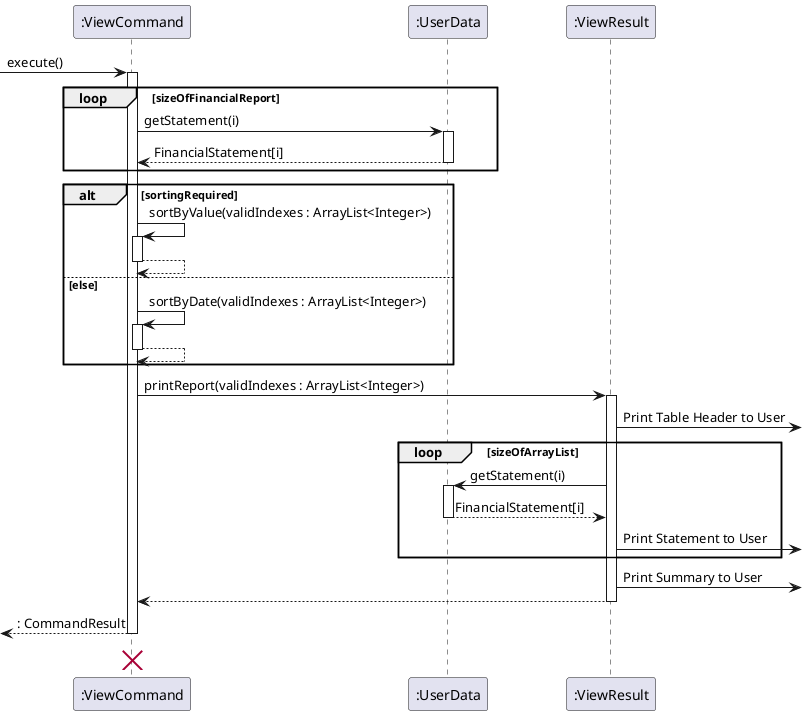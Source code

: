 @startuml
participant ":ViewCommand" as ViewCommand
participant ":UserData" as UserData
participant ":ViewResult" as ViewResult

[-> ViewCommand : execute()
activate ViewCommand

loop sizeOfFinancialReport
    ViewCommand -> UserData : getStatement(i)
    activate UserData
    UserData --> ViewCommand: FinancialStatement[i]
    deactivate UserData
    end

    alt sortingRequired
        ViewCommand -> ViewCommand : sortByValue(validIndexes : ArrayList<Integer>)
        activate ViewCommand
        ViewCommand --> ViewCommand
        deactivate ViewCommand
    else else
        ViewCommand -> ViewCommand : sortByDate(validIndexes : ArrayList<Integer>)
        activate ViewCommand
        ViewCommand --> ViewCommand
        deactivate ViewCommand
    end

    ViewCommand -> ViewResult : printReport(validIndexes : ArrayList<Integer>)
    activate ViewResult

ViewResult ->] : Print Table Header to User
loop sizeOfArrayList
    ViewResult -> UserData : getStatement(i)
    activate UserData
    UserData --> ViewResult: FinancialStatement[i]
    deactivate UserData
    ViewResult ->] : Print Statement to User
    end
    ViewResult ->] : Print Summary to User
    ViewResult --> ViewCommand
    deactivate ViewResult

ViewCommand -->[ : : CommandResult
deactivate ViewCommand
ViewCommand <-[hidden]- ViewCommand
'Hidden arrow to position the destroy marker below the end of the activation bar.
destroy ViewCommand
@enduml